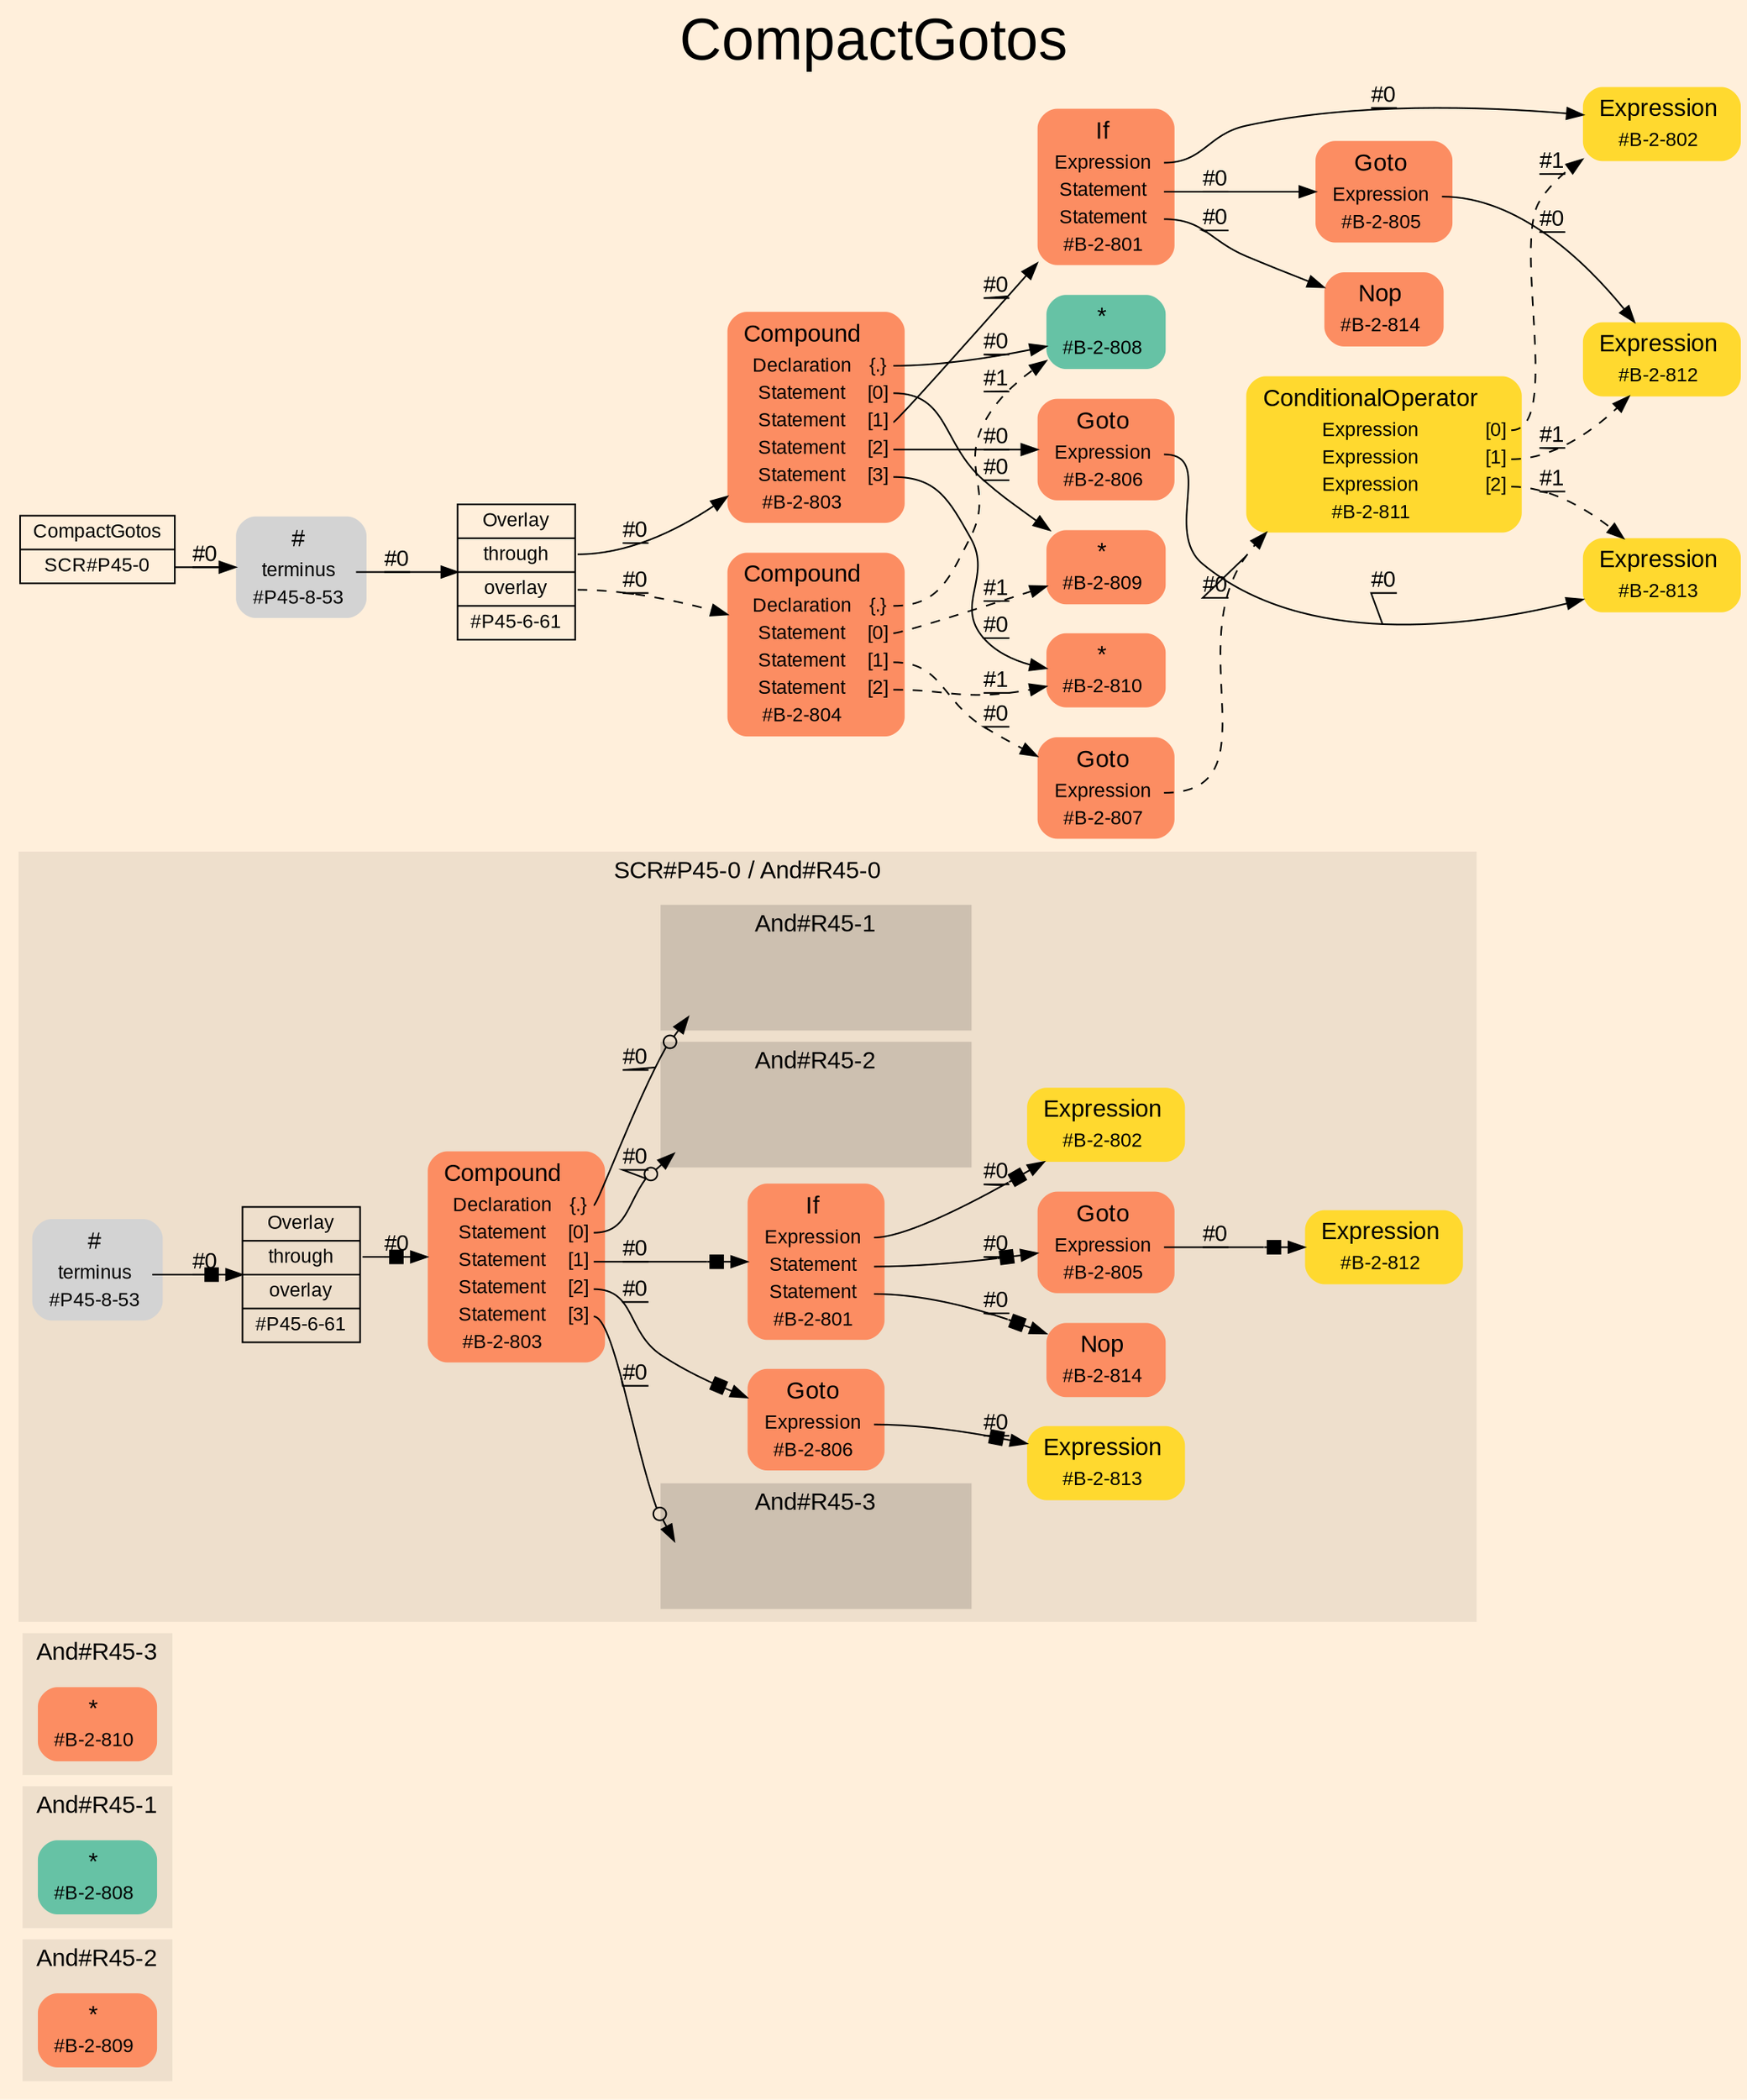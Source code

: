 digraph "CompactGotos" {
label = "CompactGotos"
labelloc = t
fontsize = "36"
graph [
    rankdir = "LR"
    ranksep = 0.3
    bgcolor = antiquewhite1
    color = black
    fontcolor = black
    fontname = "Arial"
];
node [
    fontname = "Arial"
];
edge [
    fontname = "Arial"
];

// -------------------- figure And#R45-2 --------------------
subgraph "clusterAnd#R45-2" {
    label = "And#R45-2"
    style = "filled"
    color = antiquewhite2
    fontsize = "15"
    "And#R45-2[#B-2-809]" [
        shape = "plaintext"
        fillcolor = "/set28/2"
        label = <<TABLE BORDER="0" CELLBORDER="0" CELLSPACING="0">
         <TR><TD><FONT POINT-SIZE="15.0">*</FONT></TD><TD></TD></TR>
         <TR><TD>#B-2-809</TD><TD PORT="port0"></TD></TR>
        </TABLE>>
        style = "rounded,filled"
        fontsize = "12"
    ];
    
}


// -------------------- figure And#R45-1 --------------------
subgraph "clusterAnd#R45-1" {
    label = "And#R45-1"
    style = "filled"
    color = antiquewhite2
    fontsize = "15"
    "And#R45-1[#B-2-808]" [
        shape = "plaintext"
        fillcolor = "/set28/1"
        label = <<TABLE BORDER="0" CELLBORDER="0" CELLSPACING="0">
         <TR><TD><FONT POINT-SIZE="15.0">*</FONT></TD><TD></TD></TR>
         <TR><TD>#B-2-808</TD><TD PORT="port0"></TD></TR>
        </TABLE>>
        style = "rounded,filled"
        fontsize = "12"
    ];
    
}


// -------------------- figure And#R45-3 --------------------
subgraph "clusterAnd#R45-3" {
    label = "And#R45-3"
    style = "filled"
    color = antiquewhite2
    fontsize = "15"
    "And#R45-3[#B-2-810]" [
        shape = "plaintext"
        fillcolor = "/set28/2"
        label = <<TABLE BORDER="0" CELLBORDER="0" CELLSPACING="0">
         <TR><TD><FONT POINT-SIZE="15.0">*</FONT></TD><TD></TD></TR>
         <TR><TD>#B-2-810</TD><TD PORT="port0"></TD></TR>
        </TABLE>>
        style = "rounded,filled"
        fontsize = "12"
    ];
    
}


// -------------------- figure And#R45-0 --------------------
subgraph "clusterAnd#R45-0" {
    label = "SCR#P45-0 / And#R45-0"
    style = "filled"
    color = antiquewhite2
    fontsize = "15"
    "And#R45-0[#B-2-805]" [
        shape = "plaintext"
        fillcolor = "/set28/2"
        label = <<TABLE BORDER="0" CELLBORDER="0" CELLSPACING="0">
         <TR><TD><FONT POINT-SIZE="15.0">Goto</FONT></TD><TD></TD></TR>
         <TR><TD>Expression</TD><TD PORT="port0"></TD></TR>
         <TR><TD>#B-2-805</TD><TD PORT="port1"></TD></TR>
        </TABLE>>
        style = "rounded,filled"
        fontsize = "12"
    ];
    
    "And#R45-0[#B-2-801]" [
        shape = "plaintext"
        fillcolor = "/set28/2"
        label = <<TABLE BORDER="0" CELLBORDER="0" CELLSPACING="0">
         <TR><TD><FONT POINT-SIZE="15.0">If</FONT></TD><TD></TD></TR>
         <TR><TD>Expression</TD><TD PORT="port0"></TD></TR>
         <TR><TD>Statement</TD><TD PORT="port1"></TD></TR>
         <TR><TD>Statement</TD><TD PORT="port2"></TD></TR>
         <TR><TD>#B-2-801</TD><TD PORT="port3"></TD></TR>
        </TABLE>>
        style = "rounded,filled"
        fontsize = "12"
    ];
    
    "And#R45-0[#B-2-802]" [
        shape = "plaintext"
        fillcolor = "/set28/6"
        label = <<TABLE BORDER="0" CELLBORDER="0" CELLSPACING="0">
         <TR><TD><FONT POINT-SIZE="15.0">Expression</FONT></TD><TD></TD></TR>
         <TR><TD>#B-2-802</TD><TD PORT="port0"></TD></TR>
        </TABLE>>
        style = "rounded,filled"
        fontsize = "12"
    ];
    
    "And#R45-0[#B-2-803]" [
        shape = "plaintext"
        fillcolor = "/set28/2"
        label = <<TABLE BORDER="0" CELLBORDER="0" CELLSPACING="0">
         <TR><TD><FONT POINT-SIZE="15.0">Compound</FONT></TD><TD></TD></TR>
         <TR><TD>Declaration</TD><TD PORT="port0">{.}</TD></TR>
         <TR><TD>Statement</TD><TD PORT="port1">[0]</TD></TR>
         <TR><TD>Statement</TD><TD PORT="port2">[1]</TD></TR>
         <TR><TD>Statement</TD><TD PORT="port3">[2]</TD></TR>
         <TR><TD>Statement</TD><TD PORT="port4">[3]</TD></TR>
         <TR><TD>#B-2-803</TD><TD PORT="port5"></TD></TR>
        </TABLE>>
        style = "rounded,filled"
        fontsize = "12"
    ];
    
    "And#R45-0[#B-2-806]" [
        shape = "plaintext"
        fillcolor = "/set28/2"
        label = <<TABLE BORDER="0" CELLBORDER="0" CELLSPACING="0">
         <TR><TD><FONT POINT-SIZE="15.0">Goto</FONT></TD><TD></TD></TR>
         <TR><TD>Expression</TD><TD PORT="port0"></TD></TR>
         <TR><TD>#B-2-806</TD><TD PORT="port1"></TD></TR>
        </TABLE>>
        style = "rounded,filled"
        fontsize = "12"
    ];
    
    "And#R45-0[#B-2-812]" [
        shape = "plaintext"
        fillcolor = "/set28/6"
        label = <<TABLE BORDER="0" CELLBORDER="0" CELLSPACING="0">
         <TR><TD><FONT POINT-SIZE="15.0">Expression</FONT></TD><TD></TD></TR>
         <TR><TD>#B-2-812</TD><TD PORT="port0"></TD></TR>
        </TABLE>>
        style = "rounded,filled"
        fontsize = "12"
    ];
    
    "And#R45-0[#B-2-813]" [
        shape = "plaintext"
        fillcolor = "/set28/6"
        label = <<TABLE BORDER="0" CELLBORDER="0" CELLSPACING="0">
         <TR><TD><FONT POINT-SIZE="15.0">Expression</FONT></TD><TD></TD></TR>
         <TR><TD>#B-2-813</TD><TD PORT="port0"></TD></TR>
        </TABLE>>
        style = "rounded,filled"
        fontsize = "12"
    ];
    
    "And#R45-0[#B-2-814]" [
        shape = "plaintext"
        fillcolor = "/set28/2"
        label = <<TABLE BORDER="0" CELLBORDER="0" CELLSPACING="0">
         <TR><TD><FONT POINT-SIZE="15.0">Nop</FONT></TD><TD></TD></TR>
         <TR><TD>#B-2-814</TD><TD PORT="port0"></TD></TR>
        </TABLE>>
        style = "rounded,filled"
        fontsize = "12"
    ];
    
    "And#R45-0[#P45-6-61]" [
        shape = "record"
        fillcolor = antiquewhite2
        label = "<fixed> Overlay | <port0> through | <port1> overlay | <port2> #P45-6-61"
        style = "filled"
        fontsize = "12"
        color = black
        fontcolor = black
    ];
    
    "And#R45-0[#P45-8-53]" [
        shape = "plaintext"
        label = <<TABLE BORDER="0" CELLBORDER="0" CELLSPACING="0">
         <TR><TD><FONT POINT-SIZE="15.0">#</FONT></TD><TD></TD></TR>
         <TR><TD>terminus</TD><TD PORT="port0"></TD></TR>
         <TR><TD>#P45-8-53</TD><TD PORT="port1"></TD></TR>
        </TABLE>>
        style = "rounded,filled"
        fontsize = "12"
    ];
    
    subgraph "clusterAnd#R45-0[And#R45-1]" {
        label = "And#R45-1"
        style = "filled"
        color = antiquewhite3
        fontsize = "15"
        "#0->And#R45-0[#B-2-808]" [
            shape = "none"
            style = "invisible"
        ];
        
    }
    
    subgraph "clusterAnd#R45-0[And#R45-2]" {
        label = "And#R45-2"
        style = "filled"
        color = antiquewhite3
        fontsize = "15"
        "#0->And#R45-0[#B-2-809]" [
            shape = "none"
            style = "invisible"
        ];
        
    }
    
    subgraph "clusterAnd#R45-0[And#R45-3]" {
        label = "And#R45-3"
        style = "filled"
        color = antiquewhite3
        fontsize = "15"
        "#0->And#R45-0[#B-2-810]" [
            shape = "none"
            style = "invisible"
        ];
        
    }
    
}


// -------------------- transformation figure --------------------
"CR#P45-0" [
    shape = "record"
    fillcolor = antiquewhite1
    label = "<fixed> CompactGotos | <port0> SCR#P45-0"
    style = "filled"
    fontsize = "12"
    color = black
    fontcolor = black
];

"#P45-8-53" [
    shape = "plaintext"
    label = <<TABLE BORDER="0" CELLBORDER="0" CELLSPACING="0">
     <TR><TD><FONT POINT-SIZE="15.0">#</FONT></TD><TD></TD></TR>
     <TR><TD>terminus</TD><TD PORT="port0"></TD></TR>
     <TR><TD>#P45-8-53</TD><TD PORT="port1"></TD></TR>
    </TABLE>>
    style = "rounded,filled"
    fontsize = "12"
];

"#P45-6-61" [
    shape = "record"
    fillcolor = antiquewhite1
    label = "<fixed> Overlay | <port0> through | <port1> overlay | <port2> #P45-6-61"
    style = "filled"
    fontsize = "12"
    color = black
    fontcolor = black
];

"#B-2-803" [
    shape = "plaintext"
    fillcolor = "/set28/2"
    label = <<TABLE BORDER="0" CELLBORDER="0" CELLSPACING="0">
     <TR><TD><FONT POINT-SIZE="15.0">Compound</FONT></TD><TD></TD></TR>
     <TR><TD>Declaration</TD><TD PORT="port0">{.}</TD></TR>
     <TR><TD>Statement</TD><TD PORT="port1">[0]</TD></TR>
     <TR><TD>Statement</TD><TD PORT="port2">[1]</TD></TR>
     <TR><TD>Statement</TD><TD PORT="port3">[2]</TD></TR>
     <TR><TD>Statement</TD><TD PORT="port4">[3]</TD></TR>
     <TR><TD>#B-2-803</TD><TD PORT="port5"></TD></TR>
    </TABLE>>
    style = "rounded,filled"
    fontsize = "12"
];

"#B-2-808" [
    shape = "plaintext"
    fillcolor = "/set28/1"
    label = <<TABLE BORDER="0" CELLBORDER="0" CELLSPACING="0">
     <TR><TD><FONT POINT-SIZE="15.0">*</FONT></TD><TD></TD></TR>
     <TR><TD>#B-2-808</TD><TD PORT="port0"></TD></TR>
    </TABLE>>
    style = "rounded,filled"
    fontsize = "12"
];

"#B-2-809" [
    shape = "plaintext"
    fillcolor = "/set28/2"
    label = <<TABLE BORDER="0" CELLBORDER="0" CELLSPACING="0">
     <TR><TD><FONT POINT-SIZE="15.0">*</FONT></TD><TD></TD></TR>
     <TR><TD>#B-2-809</TD><TD PORT="port0"></TD></TR>
    </TABLE>>
    style = "rounded,filled"
    fontsize = "12"
];

"#B-2-801" [
    shape = "plaintext"
    fillcolor = "/set28/2"
    label = <<TABLE BORDER="0" CELLBORDER="0" CELLSPACING="0">
     <TR><TD><FONT POINT-SIZE="15.0">If</FONT></TD><TD></TD></TR>
     <TR><TD>Expression</TD><TD PORT="port0"></TD></TR>
     <TR><TD>Statement</TD><TD PORT="port1"></TD></TR>
     <TR><TD>Statement</TD><TD PORT="port2"></TD></TR>
     <TR><TD>#B-2-801</TD><TD PORT="port3"></TD></TR>
    </TABLE>>
    style = "rounded,filled"
    fontsize = "12"
];

"#B-2-802" [
    shape = "plaintext"
    fillcolor = "/set28/6"
    label = <<TABLE BORDER="0" CELLBORDER="0" CELLSPACING="0">
     <TR><TD><FONT POINT-SIZE="15.0">Expression</FONT></TD><TD></TD></TR>
     <TR><TD>#B-2-802</TD><TD PORT="port0"></TD></TR>
    </TABLE>>
    style = "rounded,filled"
    fontsize = "12"
];

"#B-2-805" [
    shape = "plaintext"
    fillcolor = "/set28/2"
    label = <<TABLE BORDER="0" CELLBORDER="0" CELLSPACING="0">
     <TR><TD><FONT POINT-SIZE="15.0">Goto</FONT></TD><TD></TD></TR>
     <TR><TD>Expression</TD><TD PORT="port0"></TD></TR>
     <TR><TD>#B-2-805</TD><TD PORT="port1"></TD></TR>
    </TABLE>>
    style = "rounded,filled"
    fontsize = "12"
];

"#B-2-812" [
    shape = "plaintext"
    fillcolor = "/set28/6"
    label = <<TABLE BORDER="0" CELLBORDER="0" CELLSPACING="0">
     <TR><TD><FONT POINT-SIZE="15.0">Expression</FONT></TD><TD></TD></TR>
     <TR><TD>#B-2-812</TD><TD PORT="port0"></TD></TR>
    </TABLE>>
    style = "rounded,filled"
    fontsize = "12"
];

"#B-2-814" [
    shape = "plaintext"
    fillcolor = "/set28/2"
    label = <<TABLE BORDER="0" CELLBORDER="0" CELLSPACING="0">
     <TR><TD><FONT POINT-SIZE="15.0">Nop</FONT></TD><TD></TD></TR>
     <TR><TD>#B-2-814</TD><TD PORT="port0"></TD></TR>
    </TABLE>>
    style = "rounded,filled"
    fontsize = "12"
];

"#B-2-806" [
    shape = "plaintext"
    fillcolor = "/set28/2"
    label = <<TABLE BORDER="0" CELLBORDER="0" CELLSPACING="0">
     <TR><TD><FONT POINT-SIZE="15.0">Goto</FONT></TD><TD></TD></TR>
     <TR><TD>Expression</TD><TD PORT="port0"></TD></TR>
     <TR><TD>#B-2-806</TD><TD PORT="port1"></TD></TR>
    </TABLE>>
    style = "rounded,filled"
    fontsize = "12"
];

"#B-2-813" [
    shape = "plaintext"
    fillcolor = "/set28/6"
    label = <<TABLE BORDER="0" CELLBORDER="0" CELLSPACING="0">
     <TR><TD><FONT POINT-SIZE="15.0">Expression</FONT></TD><TD></TD></TR>
     <TR><TD>#B-2-813</TD><TD PORT="port0"></TD></TR>
    </TABLE>>
    style = "rounded,filled"
    fontsize = "12"
];

"#B-2-810" [
    shape = "plaintext"
    fillcolor = "/set28/2"
    label = <<TABLE BORDER="0" CELLBORDER="0" CELLSPACING="0">
     <TR><TD><FONT POINT-SIZE="15.0">*</FONT></TD><TD></TD></TR>
     <TR><TD>#B-2-810</TD><TD PORT="port0"></TD></TR>
    </TABLE>>
    style = "rounded,filled"
    fontsize = "12"
];

"#B-2-804" [
    shape = "plaintext"
    fillcolor = "/set28/2"
    label = <<TABLE BORDER="0" CELLBORDER="0" CELLSPACING="0">
     <TR><TD><FONT POINT-SIZE="15.0">Compound</FONT></TD><TD></TD></TR>
     <TR><TD>Declaration</TD><TD PORT="port0">{.}</TD></TR>
     <TR><TD>Statement</TD><TD PORT="port1">[0]</TD></TR>
     <TR><TD>Statement</TD><TD PORT="port2">[1]</TD></TR>
     <TR><TD>Statement</TD><TD PORT="port3">[2]</TD></TR>
     <TR><TD>#B-2-804</TD><TD PORT="port4"></TD></TR>
    </TABLE>>
    style = "rounded,filled"
    fontsize = "12"
];

"#B-2-807" [
    shape = "plaintext"
    fillcolor = "/set28/2"
    label = <<TABLE BORDER="0" CELLBORDER="0" CELLSPACING="0">
     <TR><TD><FONT POINT-SIZE="15.0">Goto</FONT></TD><TD></TD></TR>
     <TR><TD>Expression</TD><TD PORT="port0"></TD></TR>
     <TR><TD>#B-2-807</TD><TD PORT="port1"></TD></TR>
    </TABLE>>
    style = "rounded,filled"
    fontsize = "12"
];

"#B-2-811" [
    shape = "plaintext"
    fillcolor = "/set28/6"
    label = <<TABLE BORDER="0" CELLBORDER="0" CELLSPACING="0">
     <TR><TD><FONT POINT-SIZE="15.0">ConditionalOperator</FONT></TD><TD></TD></TR>
     <TR><TD>Expression</TD><TD PORT="port0">[0]</TD></TR>
     <TR><TD>Expression</TD><TD PORT="port1">[1]</TD></TR>
     <TR><TD>Expression</TD><TD PORT="port2">[2]</TD></TR>
     <TR><TD>#B-2-811</TD><TD PORT="port3"></TD></TR>
    </TABLE>>
    style = "rounded,filled"
    fontsize = "12"
];


// -------------------- links --------------------
// links for block CR#P45-0
"CR#P45-0":port0 -> "#P45-8-53" [
    label = "#0"
    decorate = true
    color = black
    fontcolor = black
];

// links for block #P45-8-53
"#P45-8-53":port0 -> "#P45-6-61" [
    label = "#0"
    decorate = true
    color = black
    fontcolor = black
];

// links for block #P45-6-61
"#P45-6-61":port0 -> "#B-2-803" [
    label = "#0"
    decorate = true
    color = black
    fontcolor = black
];

"#P45-6-61":port1 -> "#B-2-804" [
    style="dashed"
    label = "#0"
    decorate = true
    color = black
    fontcolor = black
];

// links for block #B-2-803
"#B-2-803":port0 -> "#B-2-808" [
    label = "#0"
    decorate = true
    color = black
    fontcolor = black
];

"#B-2-803":port1 -> "#B-2-809" [
    label = "#0"
    decorate = true
    color = black
    fontcolor = black
];

"#B-2-803":port2 -> "#B-2-801" [
    label = "#0"
    decorate = true
    color = black
    fontcolor = black
];

"#B-2-803":port3 -> "#B-2-806" [
    label = "#0"
    decorate = true
    color = black
    fontcolor = black
];

"#B-2-803":port4 -> "#B-2-810" [
    label = "#0"
    decorate = true
    color = black
    fontcolor = black
];

// links for block #B-2-808
// links for block #B-2-809
// links for block #B-2-801
"#B-2-801":port0 -> "#B-2-802" [
    label = "#0"
    decorate = true
    color = black
    fontcolor = black
];

"#B-2-801":port1 -> "#B-2-805" [
    label = "#0"
    decorate = true
    color = black
    fontcolor = black
];

"#B-2-801":port2 -> "#B-2-814" [
    label = "#0"
    decorate = true
    color = black
    fontcolor = black
];

// links for block #B-2-802
// links for block #B-2-805
"#B-2-805":port0 -> "#B-2-812" [
    label = "#0"
    decorate = true
    color = black
    fontcolor = black
];

// links for block #B-2-812
// links for block #B-2-814
// links for block #B-2-806
"#B-2-806":port0 -> "#B-2-813" [
    label = "#0"
    decorate = true
    color = black
    fontcolor = black
];

// links for block #B-2-813
// links for block #B-2-810
// links for block #B-2-804
"#B-2-804":port0 -> "#B-2-808" [
    style="dashed"
    label = "#1"
    decorate = true
    color = black
    fontcolor = black
];

"#B-2-804":port1 -> "#B-2-809" [
    style="dashed"
    label = "#1"
    decorate = true
    color = black
    fontcolor = black
];

"#B-2-804":port2 -> "#B-2-807" [
    style="dashed"
    label = "#0"
    decorate = true
    color = black
    fontcolor = black
];

"#B-2-804":port3 -> "#B-2-810" [
    style="dashed"
    label = "#1"
    decorate = true
    color = black
    fontcolor = black
];

// links for block #B-2-807
"#B-2-807":port0 -> "#B-2-811" [
    style="dashed"
    label = "#0"
    decorate = true
    color = black
    fontcolor = black
];

// links for block #B-2-811
"#B-2-811":port0 -> "#B-2-802" [
    style="dashed"
    label = "#1"
    decorate = true
    color = black
    fontcolor = black
];

"#B-2-811":port1 -> "#B-2-812" [
    style="dashed"
    label = "#1"
    decorate = true
    color = black
    fontcolor = black
];

"#B-2-811":port2 -> "#B-2-813" [
    style="dashed"
    label = "#1"
    decorate = true
    color = black
    fontcolor = black
];

// links for block And#R45-0[#B-2-805]
"And#R45-0[#B-2-805]":port0 -> "And#R45-0[#B-2-812]" [
    arrowhead="normalnonebox"
    label = "#0"
    decorate = true
    color = black
    fontcolor = black
];

// links for block And#R45-0[#B-2-801]
"And#R45-0[#B-2-801]":port0 -> "And#R45-0[#B-2-802]" [
    arrowhead="normalnonebox"
    label = "#0"
    decorate = true
    color = black
    fontcolor = black
];

"And#R45-0[#B-2-801]":port1 -> "And#R45-0[#B-2-805]" [
    arrowhead="normalnonebox"
    label = "#0"
    decorate = true
    color = black
    fontcolor = black
];

"And#R45-0[#B-2-801]":port2 -> "And#R45-0[#B-2-814]" [
    arrowhead="normalnonebox"
    label = "#0"
    decorate = true
    color = black
    fontcolor = black
];

// links for block And#R45-0[#B-2-802]
// links for block And#R45-0[#B-2-803]
"And#R45-0[#B-2-803]":port0 -> "#0->And#R45-0[#B-2-808]" [
    arrowhead="normalnoneodot"
    label = "#0"
    decorate = true
    color = black
    fontcolor = black
];

"And#R45-0[#B-2-803]":port1 -> "#0->And#R45-0[#B-2-809]" [
    arrowhead="normalnoneodot"
    label = "#0"
    decorate = true
    color = black
    fontcolor = black
];

"And#R45-0[#B-2-803]":port2 -> "And#R45-0[#B-2-801]" [
    arrowhead="normalnonebox"
    label = "#0"
    decorate = true
    color = black
    fontcolor = black
];

"And#R45-0[#B-2-803]":port3 -> "And#R45-0[#B-2-806]" [
    arrowhead="normalnonebox"
    label = "#0"
    decorate = true
    color = black
    fontcolor = black
];

"And#R45-0[#B-2-803]":port4 -> "#0->And#R45-0[#B-2-810]" [
    arrowhead="normalnoneodot"
    label = "#0"
    decorate = true
    color = black
    fontcolor = black
];

// links for block And#R45-0[#B-2-806]
"And#R45-0[#B-2-806]":port0 -> "And#R45-0[#B-2-813]" [
    arrowhead="normalnonebox"
    label = "#0"
    decorate = true
    color = black
    fontcolor = black
];

// links for block And#R45-0[#B-2-812]
// links for block And#R45-0[#B-2-813]
// links for block And#R45-0[#B-2-814]
// links for block And#R45-0[#P45-6-61]
"And#R45-0[#P45-6-61]":port0 -> "And#R45-0[#B-2-803]" [
    arrowhead="normalnonebox"
    label = "#0"
    decorate = true
    color = black
    fontcolor = black
];

// links for block And#R45-0[#P45-8-53]
"And#R45-0[#P45-8-53]":port0 -> "And#R45-0[#P45-6-61]" [
    arrowhead="normalnonebox"
    label = "#0"
    decorate = true
    color = black
    fontcolor = black
];

// links for block #0->And#R45-0[#B-2-808]
// links for block #0->And#R45-0[#B-2-809]
// links for block #0->And#R45-0[#B-2-810]
// links for block And#R45-3[#B-2-810]
// links for block And#R45-1[#B-2-808]
// links for block And#R45-2[#B-2-809]
}
